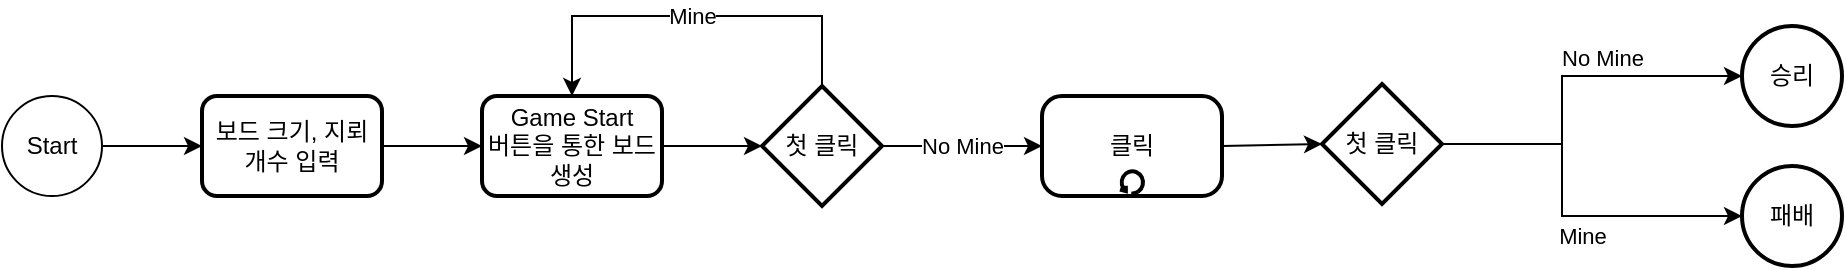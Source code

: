 <mxfile version="16.5.6" type="device"><diagram id="bFemCTBDSmO8Vz8d_ton" name="Page-1"><mxGraphModel dx="1185" dy="635" grid="1" gridSize="10" guides="1" tooltips="1" connect="1" arrows="1" fold="1" page="1" pageScale="1" pageWidth="1169" pageHeight="827" math="0" shadow="0"><root><mxCell id="0"/><mxCell id="1" parent="0"/><mxCell id="ANU7ep2D4sbC16dfX9Ke-5" value="" style="edgeStyle=orthogonalEdgeStyle;rounded=0;orthogonalLoop=1;jettySize=auto;html=1;" edge="1" parent="1" source="ANU7ep2D4sbC16dfX9Ke-1" target="ANU7ep2D4sbC16dfX9Ke-4"><mxGeometry relative="1" as="geometry"/></mxCell><mxCell id="ANU7ep2D4sbC16dfX9Ke-1" value="Start" style="ellipse;whiteSpace=wrap;html=1;aspect=fixed;" vertex="1" parent="1"><mxGeometry x="110" y="390" width="50" height="50" as="geometry"/></mxCell><mxCell id="ANU7ep2D4sbC16dfX9Ke-3" value="승리" style="ellipse;whiteSpace=wrap;html=1;aspect=fixed;strokeWidth=2;" vertex="1" parent="1"><mxGeometry x="980" y="355" width="50" height="50" as="geometry"/></mxCell><mxCell id="ANU7ep2D4sbC16dfX9Ke-7" value="" style="edgeStyle=orthogonalEdgeStyle;rounded=0;orthogonalLoop=1;jettySize=auto;html=1;" edge="1" parent="1" source="ANU7ep2D4sbC16dfX9Ke-4" target="ANU7ep2D4sbC16dfX9Ke-6"><mxGeometry relative="1" as="geometry"/></mxCell><mxCell id="ANU7ep2D4sbC16dfX9Ke-4" value="보드 크기, 지뢰 개수 입력" style="rounded=1;whiteSpace=wrap;html=1;strokeWidth=2;" vertex="1" parent="1"><mxGeometry x="210" y="390" width="90" height="50" as="geometry"/></mxCell><mxCell id="ANU7ep2D4sbC16dfX9Ke-9" value="" style="edgeStyle=orthogonalEdgeStyle;rounded=0;orthogonalLoop=1;jettySize=auto;html=1;" edge="1" parent="1" source="ANU7ep2D4sbC16dfX9Ke-6" target="ANU7ep2D4sbC16dfX9Ke-15"><mxGeometry relative="1" as="geometry"><mxPoint x="510" y="415" as="targetPoint"/></mxGeometry></mxCell><mxCell id="ANU7ep2D4sbC16dfX9Ke-6" value="Game Start&lt;br&gt;버튼을 통한 보드 생성" style="whiteSpace=wrap;html=1;rounded=1;strokeWidth=2;" vertex="1" parent="1"><mxGeometry x="350" y="390" width="90" height="50" as="geometry"/></mxCell><mxCell id="ANU7ep2D4sbC16dfX9Ke-12" value="No Mine" style="edgeStyle=orthogonalEdgeStyle;rounded=0;orthogonalLoop=1;jettySize=auto;html=1;" edge="1" parent="1" source="ANU7ep2D4sbC16dfX9Ke-15" target="ANU7ep2D4sbC16dfX9Ke-13"><mxGeometry relative="1" as="geometry"><mxPoint x="570" y="415" as="sourcePoint"/><mxPoint x="620" y="415" as="targetPoint"/></mxGeometry></mxCell><mxCell id="ANU7ep2D4sbC16dfX9Ke-10" value="Mine" style="endArrow=classic;html=1;rounded=0;entryX=0.5;entryY=0;entryDx=0;entryDy=0;" edge="1" parent="1" source="ANU7ep2D4sbC16dfX9Ke-15" target="ANU7ep2D4sbC16dfX9Ke-6"><mxGeometry width="50" height="50" relative="1" as="geometry"><mxPoint x="540" y="385" as="sourcePoint"/><mxPoint x="550" y="480" as="targetPoint"/><Array as="points"><mxPoint x="520" y="350"/><mxPoint x="395" y="350"/></Array></mxGeometry></mxCell><mxCell id="ANU7ep2D4sbC16dfX9Ke-13" value="클릭" style="points=[[0.25,0,0],[0.5,0,0],[0.75,0,0],[1,0.25,0],[1,0.5,0],[1,0.75,0],[0.75,1,0],[0.5,1,0],[0.25,1,0],[0,0.75,0],[0,0.5,0],[0,0.25,0]];shape=mxgraph.bpmn.task;whiteSpace=wrap;rectStyle=rounded;size=10;taskMarker=abstract;isLoopStandard=1;strokeWidth=2;" vertex="1" parent="1"><mxGeometry x="630" y="390" width="90" height="50" as="geometry"/></mxCell><mxCell id="ANU7ep2D4sbC16dfX9Ke-14" value="패배" style="ellipse;whiteSpace=wrap;html=1;aspect=fixed;strokeWidth=2;" vertex="1" parent="1"><mxGeometry x="980" y="425" width="50" height="50" as="geometry"/></mxCell><mxCell id="ANU7ep2D4sbC16dfX9Ke-15" value="첫 클릭" style="rhombus;whiteSpace=wrap;html=1;strokeWidth=2;" vertex="1" parent="1"><mxGeometry x="490" y="385" width="60" height="60" as="geometry"/></mxCell><mxCell id="ANU7ep2D4sbC16dfX9Ke-17" value="첫 클릭" style="rhombus;whiteSpace=wrap;html=1;strokeWidth=2;" vertex="1" parent="1"><mxGeometry x="770" y="384" width="60" height="60" as="geometry"/></mxCell><mxCell id="ANU7ep2D4sbC16dfX9Ke-20" value="" style="endArrow=classic;html=1;rounded=0;exitX=1;exitY=0.5;exitDx=0;exitDy=0;exitPerimeter=0;entryX=0;entryY=0.5;entryDx=0;entryDy=0;" edge="1" parent="1" source="ANU7ep2D4sbC16dfX9Ke-13" target="ANU7ep2D4sbC16dfX9Ke-17"><mxGeometry width="50" height="50" relative="1" as="geometry"><mxPoint x="500" y="530" as="sourcePoint"/><mxPoint x="550" y="480" as="targetPoint"/></mxGeometry></mxCell><mxCell id="ANU7ep2D4sbC16dfX9Ke-21" value="No Mine" style="endArrow=classic;html=1;rounded=0;exitX=1;exitY=0.5;exitDx=0;exitDy=0;entryX=0;entryY=0.5;entryDx=0;entryDy=0;" edge="1" parent="1" source="ANU7ep2D4sbC16dfX9Ke-17" target="ANU7ep2D4sbC16dfX9Ke-3"><mxGeometry x="0.234" y="9" width="50" height="50" relative="1" as="geometry"><mxPoint x="500" y="530" as="sourcePoint"/><mxPoint x="550" y="480" as="targetPoint"/><Array as="points"><mxPoint x="890" y="414"/><mxPoint x="890" y="380"/></Array><mxPoint as="offset"/></mxGeometry></mxCell><mxCell id="ANU7ep2D4sbC16dfX9Ke-22" value="Mine" style="endArrow=classic;html=1;rounded=0;exitX=1;exitY=0.5;exitDx=0;exitDy=0;entryX=0;entryY=0.5;entryDx=0;entryDy=0;" edge="1" parent="1" source="ANU7ep2D4sbC16dfX9Ke-17" target="ANU7ep2D4sbC16dfX9Ke-14"><mxGeometry x="0.14" y="-10" width="50" height="50" relative="1" as="geometry"><mxPoint x="840" y="424" as="sourcePoint"/><mxPoint x="1040" y="395" as="targetPoint"/><Array as="points"><mxPoint x="890" y="414"/><mxPoint x="890" y="450"/></Array><mxPoint as="offset"/></mxGeometry></mxCell></root></mxGraphModel></diagram></mxfile>